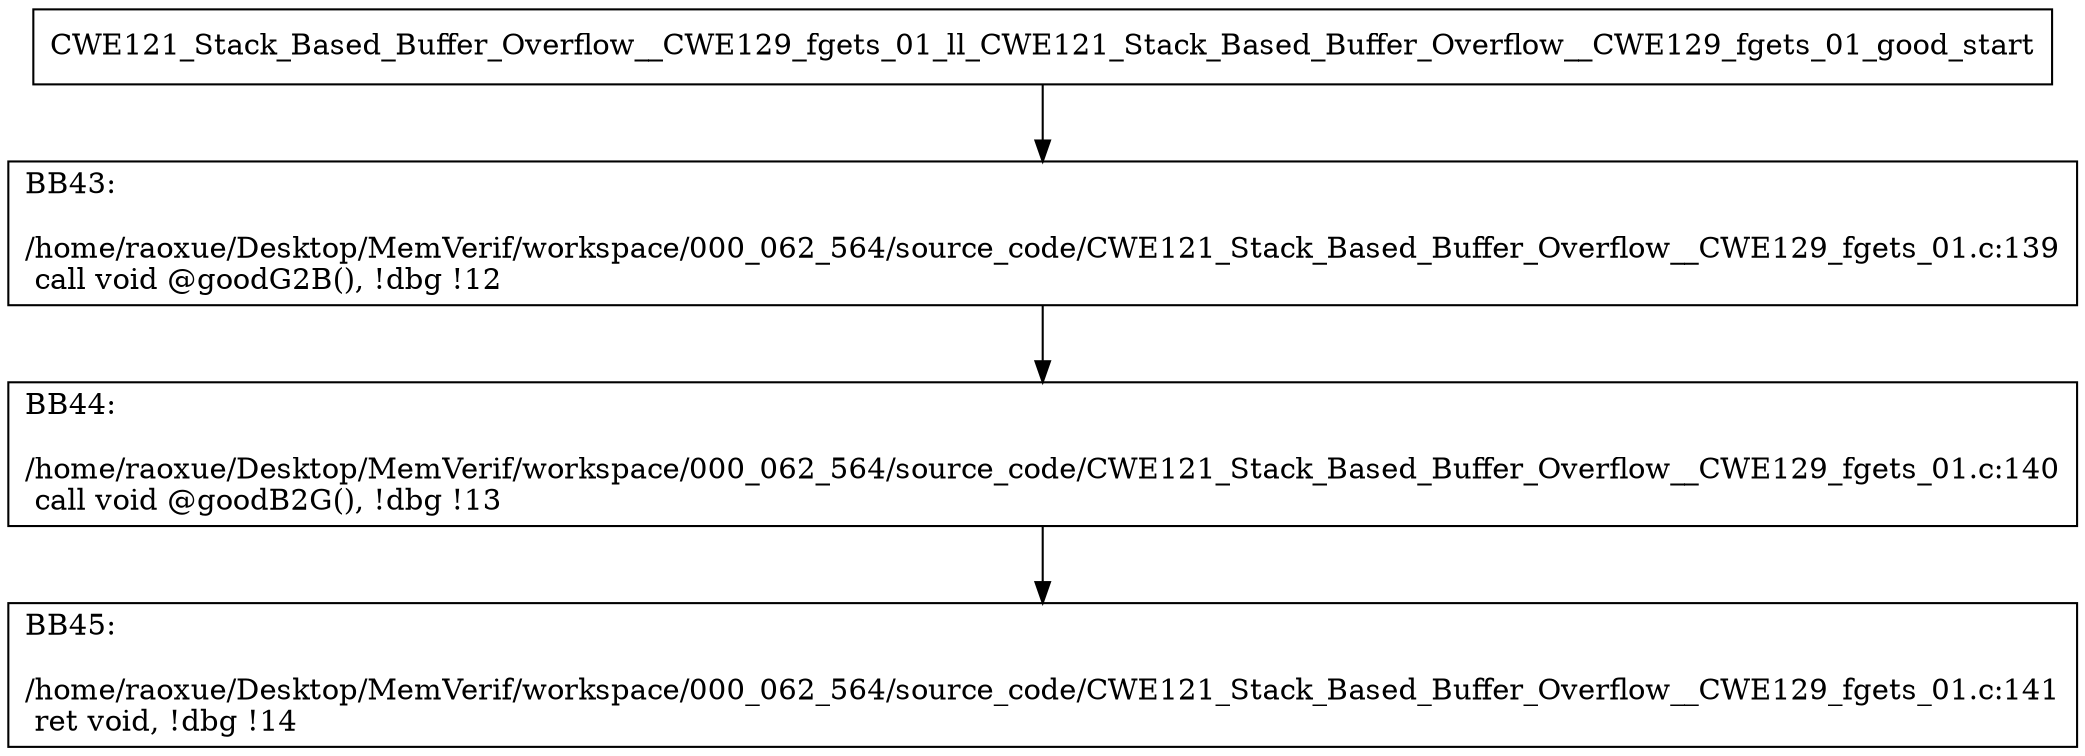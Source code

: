 digraph "CFG for'CWE121_Stack_Based_Buffer_Overflow__CWE129_fgets_01_ll_CWE121_Stack_Based_Buffer_Overflow__CWE129_fgets_01_good' function" {
	BBCWE121_Stack_Based_Buffer_Overflow__CWE129_fgets_01_ll_CWE121_Stack_Based_Buffer_Overflow__CWE129_fgets_01_good_start[shape=record,label="{CWE121_Stack_Based_Buffer_Overflow__CWE129_fgets_01_ll_CWE121_Stack_Based_Buffer_Overflow__CWE129_fgets_01_good_start}"];
	BBCWE121_Stack_Based_Buffer_Overflow__CWE129_fgets_01_ll_CWE121_Stack_Based_Buffer_Overflow__CWE129_fgets_01_good_start-> CWE121_Stack_Based_Buffer_Overflow__CWE129_fgets_01_ll_CWE121_Stack_Based_Buffer_Overflow__CWE129_fgets_01_goodBB43;
	CWE121_Stack_Based_Buffer_Overflow__CWE129_fgets_01_ll_CWE121_Stack_Based_Buffer_Overflow__CWE129_fgets_01_goodBB43 [shape=record, label="{BB43:\l\l/home/raoxue/Desktop/MemVerif/workspace/000_062_564/source_code/CWE121_Stack_Based_Buffer_Overflow__CWE129_fgets_01.c:139\l
  call void @goodG2B(), !dbg !12\l
}"];
	CWE121_Stack_Based_Buffer_Overflow__CWE129_fgets_01_ll_CWE121_Stack_Based_Buffer_Overflow__CWE129_fgets_01_goodBB43-> CWE121_Stack_Based_Buffer_Overflow__CWE129_fgets_01_ll_CWE121_Stack_Based_Buffer_Overflow__CWE129_fgets_01_goodBB44;
	CWE121_Stack_Based_Buffer_Overflow__CWE129_fgets_01_ll_CWE121_Stack_Based_Buffer_Overflow__CWE129_fgets_01_goodBB44 [shape=record, label="{BB44:\l\l/home/raoxue/Desktop/MemVerif/workspace/000_062_564/source_code/CWE121_Stack_Based_Buffer_Overflow__CWE129_fgets_01.c:140\l
  call void @goodB2G(), !dbg !13\l
}"];
	CWE121_Stack_Based_Buffer_Overflow__CWE129_fgets_01_ll_CWE121_Stack_Based_Buffer_Overflow__CWE129_fgets_01_goodBB44-> CWE121_Stack_Based_Buffer_Overflow__CWE129_fgets_01_ll_CWE121_Stack_Based_Buffer_Overflow__CWE129_fgets_01_goodBB45;
	CWE121_Stack_Based_Buffer_Overflow__CWE129_fgets_01_ll_CWE121_Stack_Based_Buffer_Overflow__CWE129_fgets_01_goodBB45 [shape=record, label="{BB45:\l\l/home/raoxue/Desktop/MemVerif/workspace/000_062_564/source_code/CWE121_Stack_Based_Buffer_Overflow__CWE129_fgets_01.c:141\l
  ret void, !dbg !14\l
}"];
}
